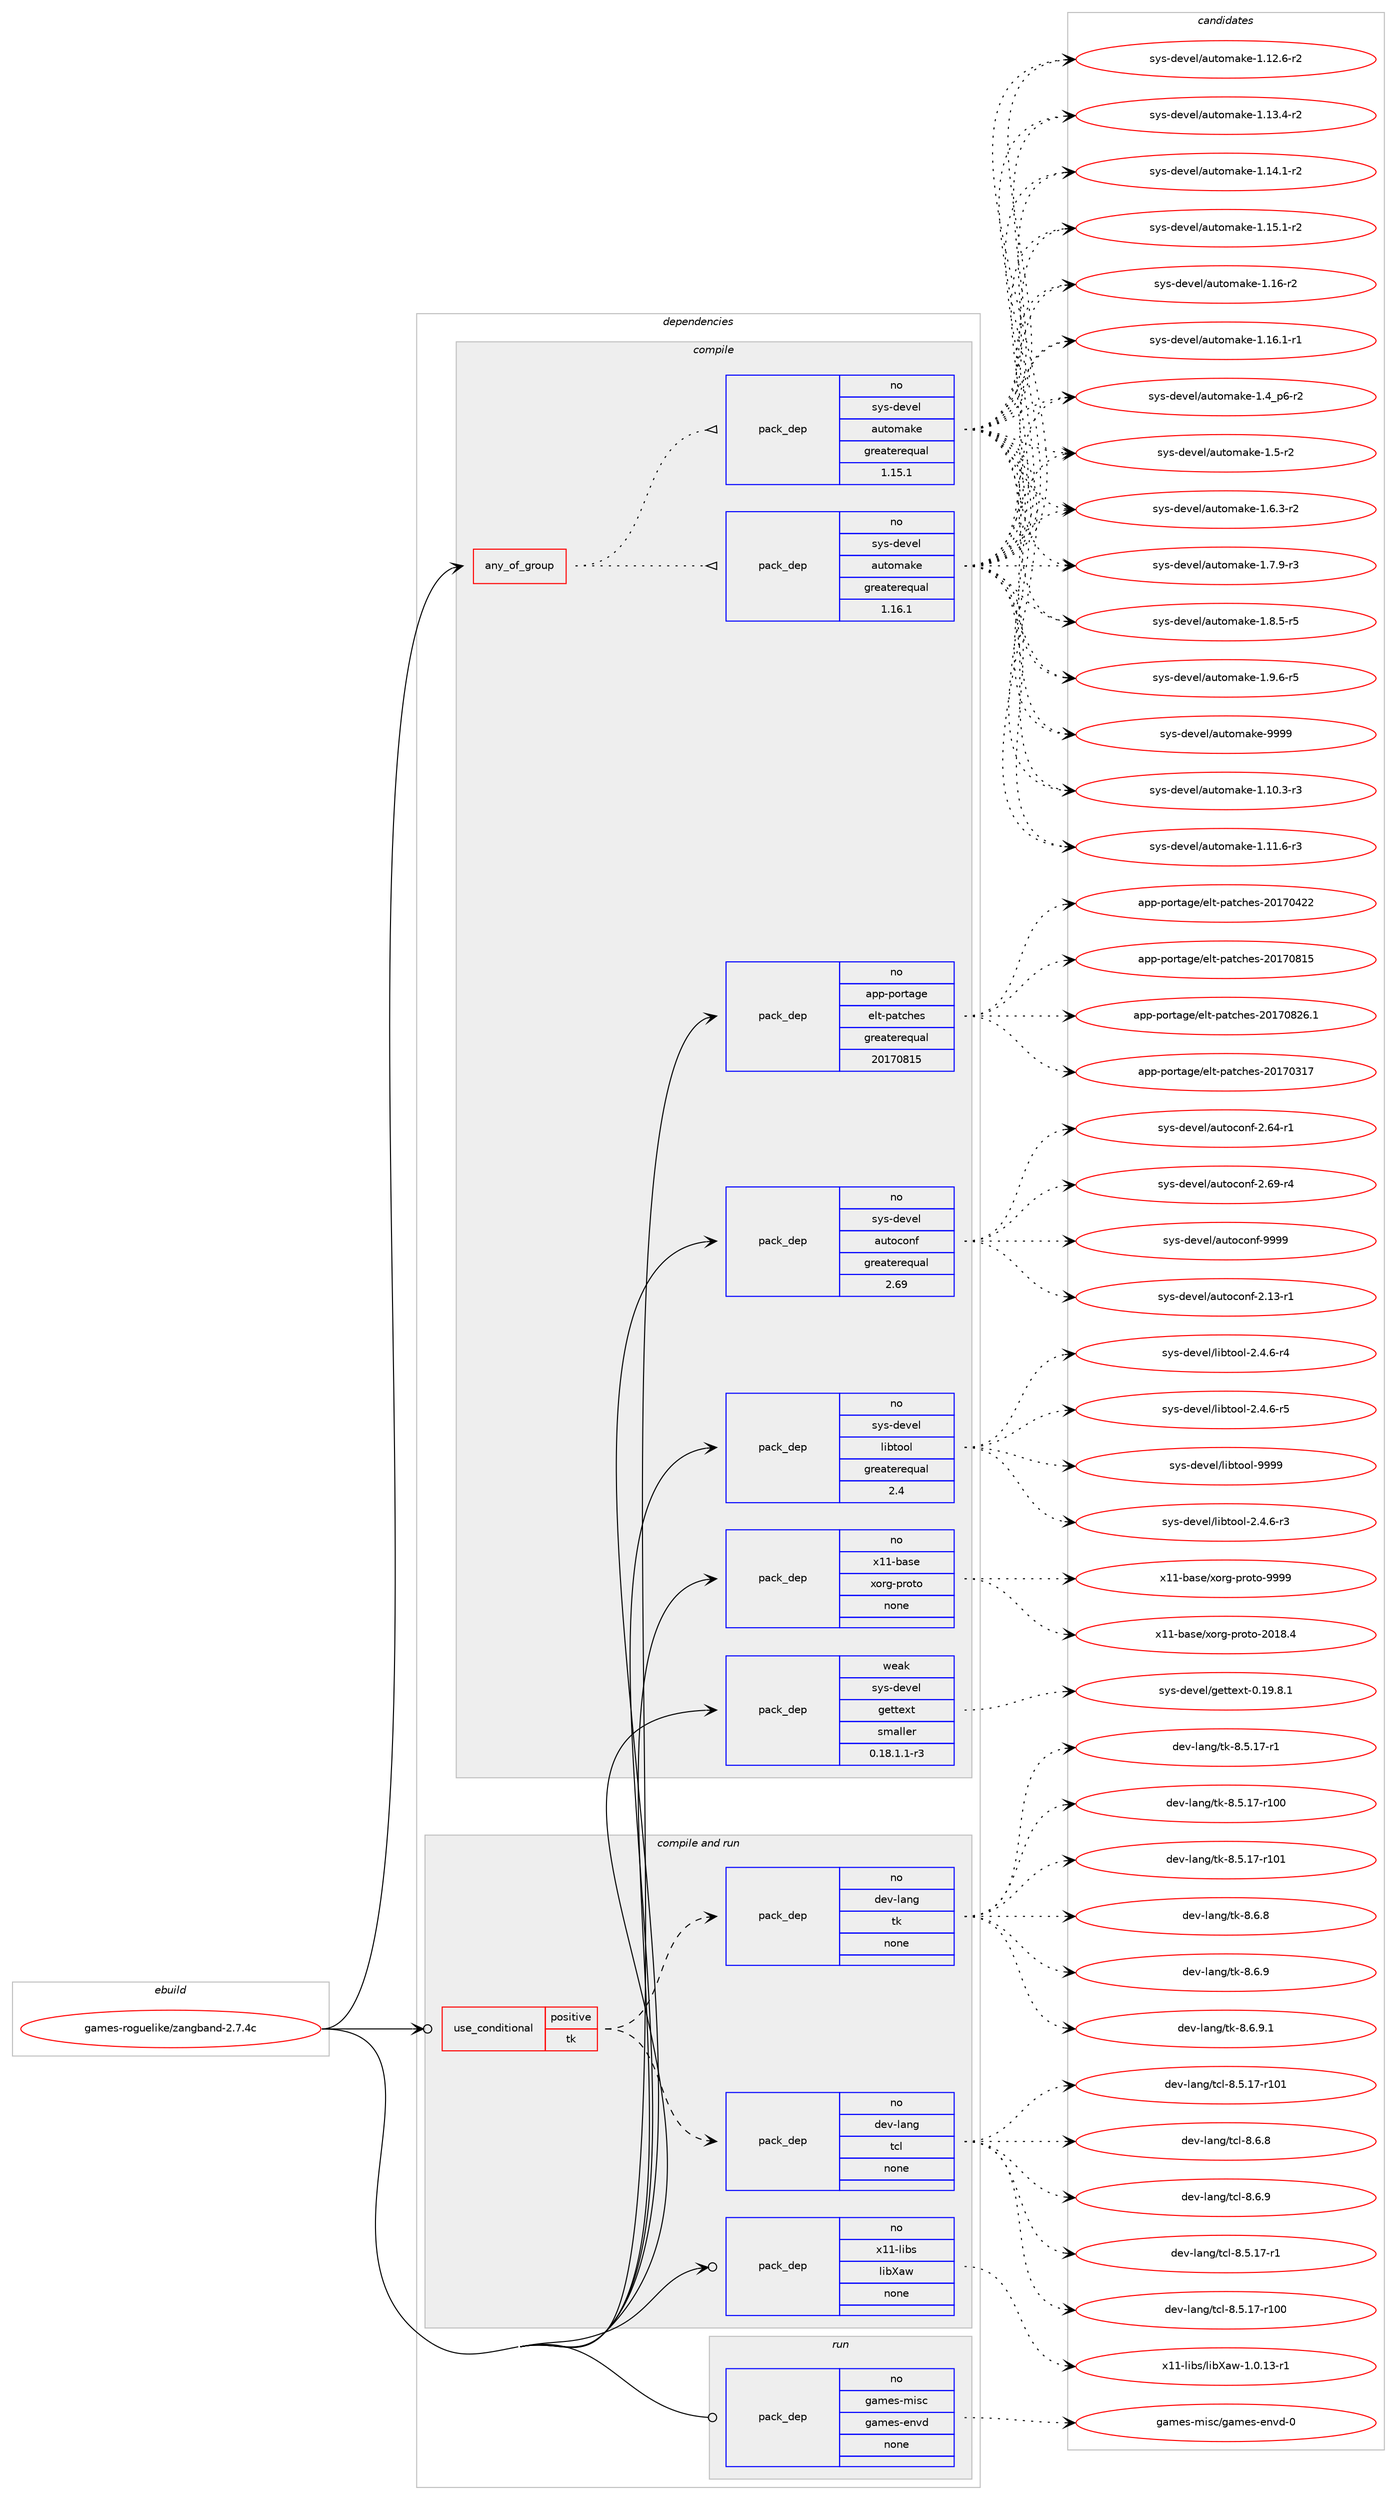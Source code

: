 digraph prolog {

# *************
# Graph options
# *************

newrank=true;
concentrate=true;
compound=true;
graph [rankdir=LR,fontname=Helvetica,fontsize=10,ranksep=1.5];#, ranksep=2.5, nodesep=0.2];
edge  [arrowhead=vee];
node  [fontname=Helvetica,fontsize=10];

# **********
# The ebuild
# **********

subgraph cluster_leftcol {
color=gray;
rank=same;
label=<<i>ebuild</i>>;
id [label="games-roguelike/zangband-2.7.4c", color=red, width=4, href="../games-roguelike/zangband-2.7.4c.svg"];
}

# ****************
# The dependencies
# ****************

subgraph cluster_midcol {
color=gray;
label=<<i>dependencies</i>>;
subgraph cluster_compile {
fillcolor="#eeeeee";
style=filled;
label=<<i>compile</i>>;
subgraph any23488 {
dependency1560003 [label=<<TABLE BORDER="0" CELLBORDER="1" CELLSPACING="0" CELLPADDING="4"><TR><TD CELLPADDING="10">any_of_group</TD></TR></TABLE>>, shape=none, color=red];subgraph pack1108927 {
dependency1560004 [label=<<TABLE BORDER="0" CELLBORDER="1" CELLSPACING="0" CELLPADDING="4" WIDTH="220"><TR><TD ROWSPAN="6" CELLPADDING="30">pack_dep</TD></TR><TR><TD WIDTH="110">no</TD></TR><TR><TD>sys-devel</TD></TR><TR><TD>automake</TD></TR><TR><TD>greaterequal</TD></TR><TR><TD>1.16.1</TD></TR></TABLE>>, shape=none, color=blue];
}
dependency1560003:e -> dependency1560004:w [weight=20,style="dotted",arrowhead="oinv"];
subgraph pack1108928 {
dependency1560005 [label=<<TABLE BORDER="0" CELLBORDER="1" CELLSPACING="0" CELLPADDING="4" WIDTH="220"><TR><TD ROWSPAN="6" CELLPADDING="30">pack_dep</TD></TR><TR><TD WIDTH="110">no</TD></TR><TR><TD>sys-devel</TD></TR><TR><TD>automake</TD></TR><TR><TD>greaterequal</TD></TR><TR><TD>1.15.1</TD></TR></TABLE>>, shape=none, color=blue];
}
dependency1560003:e -> dependency1560005:w [weight=20,style="dotted",arrowhead="oinv"];
}
id:e -> dependency1560003:w [weight=20,style="solid",arrowhead="vee"];
subgraph pack1108929 {
dependency1560006 [label=<<TABLE BORDER="0" CELLBORDER="1" CELLSPACING="0" CELLPADDING="4" WIDTH="220"><TR><TD ROWSPAN="6" CELLPADDING="30">pack_dep</TD></TR><TR><TD WIDTH="110">no</TD></TR><TR><TD>app-portage</TD></TR><TR><TD>elt-patches</TD></TR><TR><TD>greaterequal</TD></TR><TR><TD>20170815</TD></TR></TABLE>>, shape=none, color=blue];
}
id:e -> dependency1560006:w [weight=20,style="solid",arrowhead="vee"];
subgraph pack1108930 {
dependency1560007 [label=<<TABLE BORDER="0" CELLBORDER="1" CELLSPACING="0" CELLPADDING="4" WIDTH="220"><TR><TD ROWSPAN="6" CELLPADDING="30">pack_dep</TD></TR><TR><TD WIDTH="110">no</TD></TR><TR><TD>sys-devel</TD></TR><TR><TD>autoconf</TD></TR><TR><TD>greaterequal</TD></TR><TR><TD>2.69</TD></TR></TABLE>>, shape=none, color=blue];
}
id:e -> dependency1560007:w [weight=20,style="solid",arrowhead="vee"];
subgraph pack1108931 {
dependency1560008 [label=<<TABLE BORDER="0" CELLBORDER="1" CELLSPACING="0" CELLPADDING="4" WIDTH="220"><TR><TD ROWSPAN="6" CELLPADDING="30">pack_dep</TD></TR><TR><TD WIDTH="110">no</TD></TR><TR><TD>sys-devel</TD></TR><TR><TD>libtool</TD></TR><TR><TD>greaterequal</TD></TR><TR><TD>2.4</TD></TR></TABLE>>, shape=none, color=blue];
}
id:e -> dependency1560008:w [weight=20,style="solid",arrowhead="vee"];
subgraph pack1108932 {
dependency1560009 [label=<<TABLE BORDER="0" CELLBORDER="1" CELLSPACING="0" CELLPADDING="4" WIDTH="220"><TR><TD ROWSPAN="6" CELLPADDING="30">pack_dep</TD></TR><TR><TD WIDTH="110">no</TD></TR><TR><TD>x11-base</TD></TR><TR><TD>xorg-proto</TD></TR><TR><TD>none</TD></TR><TR><TD></TD></TR></TABLE>>, shape=none, color=blue];
}
id:e -> dependency1560009:w [weight=20,style="solid",arrowhead="vee"];
subgraph pack1108933 {
dependency1560010 [label=<<TABLE BORDER="0" CELLBORDER="1" CELLSPACING="0" CELLPADDING="4" WIDTH="220"><TR><TD ROWSPAN="6" CELLPADDING="30">pack_dep</TD></TR><TR><TD WIDTH="110">weak</TD></TR><TR><TD>sys-devel</TD></TR><TR><TD>gettext</TD></TR><TR><TD>smaller</TD></TR><TR><TD>0.18.1.1-r3</TD></TR></TABLE>>, shape=none, color=blue];
}
id:e -> dependency1560010:w [weight=20,style="solid",arrowhead="vee"];
}
subgraph cluster_compileandrun {
fillcolor="#eeeeee";
style=filled;
label=<<i>compile and run</i>>;
subgraph cond426995 {
dependency1560011 [label=<<TABLE BORDER="0" CELLBORDER="1" CELLSPACING="0" CELLPADDING="4"><TR><TD ROWSPAN="3" CELLPADDING="10">use_conditional</TD></TR><TR><TD>positive</TD></TR><TR><TD>tk</TD></TR></TABLE>>, shape=none, color=red];
subgraph pack1108934 {
dependency1560012 [label=<<TABLE BORDER="0" CELLBORDER="1" CELLSPACING="0" CELLPADDING="4" WIDTH="220"><TR><TD ROWSPAN="6" CELLPADDING="30">pack_dep</TD></TR><TR><TD WIDTH="110">no</TD></TR><TR><TD>dev-lang</TD></TR><TR><TD>tcl</TD></TR><TR><TD>none</TD></TR><TR><TD></TD></TR></TABLE>>, shape=none, color=blue];
}
dependency1560011:e -> dependency1560012:w [weight=20,style="dashed",arrowhead="vee"];
subgraph pack1108935 {
dependency1560013 [label=<<TABLE BORDER="0" CELLBORDER="1" CELLSPACING="0" CELLPADDING="4" WIDTH="220"><TR><TD ROWSPAN="6" CELLPADDING="30">pack_dep</TD></TR><TR><TD WIDTH="110">no</TD></TR><TR><TD>dev-lang</TD></TR><TR><TD>tk</TD></TR><TR><TD>none</TD></TR><TR><TD></TD></TR></TABLE>>, shape=none, color=blue];
}
dependency1560011:e -> dependency1560013:w [weight=20,style="dashed",arrowhead="vee"];
}
id:e -> dependency1560011:w [weight=20,style="solid",arrowhead="odotvee"];
subgraph pack1108936 {
dependency1560014 [label=<<TABLE BORDER="0" CELLBORDER="1" CELLSPACING="0" CELLPADDING="4" WIDTH="220"><TR><TD ROWSPAN="6" CELLPADDING="30">pack_dep</TD></TR><TR><TD WIDTH="110">no</TD></TR><TR><TD>x11-libs</TD></TR><TR><TD>libXaw</TD></TR><TR><TD>none</TD></TR><TR><TD></TD></TR></TABLE>>, shape=none, color=blue];
}
id:e -> dependency1560014:w [weight=20,style="solid",arrowhead="odotvee"];
}
subgraph cluster_run {
fillcolor="#eeeeee";
style=filled;
label=<<i>run</i>>;
subgraph pack1108937 {
dependency1560015 [label=<<TABLE BORDER="0" CELLBORDER="1" CELLSPACING="0" CELLPADDING="4" WIDTH="220"><TR><TD ROWSPAN="6" CELLPADDING="30">pack_dep</TD></TR><TR><TD WIDTH="110">no</TD></TR><TR><TD>games-misc</TD></TR><TR><TD>games-envd</TD></TR><TR><TD>none</TD></TR><TR><TD></TD></TR></TABLE>>, shape=none, color=blue];
}
id:e -> dependency1560015:w [weight=20,style="solid",arrowhead="odot"];
}
}

# **************
# The candidates
# **************

subgraph cluster_choices {
rank=same;
color=gray;
label=<<i>candidates</i>>;

subgraph choice1108927 {
color=black;
nodesep=1;
choice11512111545100101118101108479711711611110997107101454946494846514511451 [label="sys-devel/automake-1.10.3-r3", color=red, width=4,href="../sys-devel/automake-1.10.3-r3.svg"];
choice11512111545100101118101108479711711611110997107101454946494946544511451 [label="sys-devel/automake-1.11.6-r3", color=red, width=4,href="../sys-devel/automake-1.11.6-r3.svg"];
choice11512111545100101118101108479711711611110997107101454946495046544511450 [label="sys-devel/automake-1.12.6-r2", color=red, width=4,href="../sys-devel/automake-1.12.6-r2.svg"];
choice11512111545100101118101108479711711611110997107101454946495146524511450 [label="sys-devel/automake-1.13.4-r2", color=red, width=4,href="../sys-devel/automake-1.13.4-r2.svg"];
choice11512111545100101118101108479711711611110997107101454946495246494511450 [label="sys-devel/automake-1.14.1-r2", color=red, width=4,href="../sys-devel/automake-1.14.1-r2.svg"];
choice11512111545100101118101108479711711611110997107101454946495346494511450 [label="sys-devel/automake-1.15.1-r2", color=red, width=4,href="../sys-devel/automake-1.15.1-r2.svg"];
choice1151211154510010111810110847971171161111099710710145494649544511450 [label="sys-devel/automake-1.16-r2", color=red, width=4,href="../sys-devel/automake-1.16-r2.svg"];
choice11512111545100101118101108479711711611110997107101454946495446494511449 [label="sys-devel/automake-1.16.1-r1", color=red, width=4,href="../sys-devel/automake-1.16.1-r1.svg"];
choice115121115451001011181011084797117116111109971071014549465295112544511450 [label="sys-devel/automake-1.4_p6-r2", color=red, width=4,href="../sys-devel/automake-1.4_p6-r2.svg"];
choice11512111545100101118101108479711711611110997107101454946534511450 [label="sys-devel/automake-1.5-r2", color=red, width=4,href="../sys-devel/automake-1.5-r2.svg"];
choice115121115451001011181011084797117116111109971071014549465446514511450 [label="sys-devel/automake-1.6.3-r2", color=red, width=4,href="../sys-devel/automake-1.6.3-r2.svg"];
choice115121115451001011181011084797117116111109971071014549465546574511451 [label="sys-devel/automake-1.7.9-r3", color=red, width=4,href="../sys-devel/automake-1.7.9-r3.svg"];
choice115121115451001011181011084797117116111109971071014549465646534511453 [label="sys-devel/automake-1.8.5-r5", color=red, width=4,href="../sys-devel/automake-1.8.5-r5.svg"];
choice115121115451001011181011084797117116111109971071014549465746544511453 [label="sys-devel/automake-1.9.6-r5", color=red, width=4,href="../sys-devel/automake-1.9.6-r5.svg"];
choice115121115451001011181011084797117116111109971071014557575757 [label="sys-devel/automake-9999", color=red, width=4,href="../sys-devel/automake-9999.svg"];
dependency1560004:e -> choice11512111545100101118101108479711711611110997107101454946494846514511451:w [style=dotted,weight="100"];
dependency1560004:e -> choice11512111545100101118101108479711711611110997107101454946494946544511451:w [style=dotted,weight="100"];
dependency1560004:e -> choice11512111545100101118101108479711711611110997107101454946495046544511450:w [style=dotted,weight="100"];
dependency1560004:e -> choice11512111545100101118101108479711711611110997107101454946495146524511450:w [style=dotted,weight="100"];
dependency1560004:e -> choice11512111545100101118101108479711711611110997107101454946495246494511450:w [style=dotted,weight="100"];
dependency1560004:e -> choice11512111545100101118101108479711711611110997107101454946495346494511450:w [style=dotted,weight="100"];
dependency1560004:e -> choice1151211154510010111810110847971171161111099710710145494649544511450:w [style=dotted,weight="100"];
dependency1560004:e -> choice11512111545100101118101108479711711611110997107101454946495446494511449:w [style=dotted,weight="100"];
dependency1560004:e -> choice115121115451001011181011084797117116111109971071014549465295112544511450:w [style=dotted,weight="100"];
dependency1560004:e -> choice11512111545100101118101108479711711611110997107101454946534511450:w [style=dotted,weight="100"];
dependency1560004:e -> choice115121115451001011181011084797117116111109971071014549465446514511450:w [style=dotted,weight="100"];
dependency1560004:e -> choice115121115451001011181011084797117116111109971071014549465546574511451:w [style=dotted,weight="100"];
dependency1560004:e -> choice115121115451001011181011084797117116111109971071014549465646534511453:w [style=dotted,weight="100"];
dependency1560004:e -> choice115121115451001011181011084797117116111109971071014549465746544511453:w [style=dotted,weight="100"];
dependency1560004:e -> choice115121115451001011181011084797117116111109971071014557575757:w [style=dotted,weight="100"];
}
subgraph choice1108928 {
color=black;
nodesep=1;
choice11512111545100101118101108479711711611110997107101454946494846514511451 [label="sys-devel/automake-1.10.3-r3", color=red, width=4,href="../sys-devel/automake-1.10.3-r3.svg"];
choice11512111545100101118101108479711711611110997107101454946494946544511451 [label="sys-devel/automake-1.11.6-r3", color=red, width=4,href="../sys-devel/automake-1.11.6-r3.svg"];
choice11512111545100101118101108479711711611110997107101454946495046544511450 [label="sys-devel/automake-1.12.6-r2", color=red, width=4,href="../sys-devel/automake-1.12.6-r2.svg"];
choice11512111545100101118101108479711711611110997107101454946495146524511450 [label="sys-devel/automake-1.13.4-r2", color=red, width=4,href="../sys-devel/automake-1.13.4-r2.svg"];
choice11512111545100101118101108479711711611110997107101454946495246494511450 [label="sys-devel/automake-1.14.1-r2", color=red, width=4,href="../sys-devel/automake-1.14.1-r2.svg"];
choice11512111545100101118101108479711711611110997107101454946495346494511450 [label="sys-devel/automake-1.15.1-r2", color=red, width=4,href="../sys-devel/automake-1.15.1-r2.svg"];
choice1151211154510010111810110847971171161111099710710145494649544511450 [label="sys-devel/automake-1.16-r2", color=red, width=4,href="../sys-devel/automake-1.16-r2.svg"];
choice11512111545100101118101108479711711611110997107101454946495446494511449 [label="sys-devel/automake-1.16.1-r1", color=red, width=4,href="../sys-devel/automake-1.16.1-r1.svg"];
choice115121115451001011181011084797117116111109971071014549465295112544511450 [label="sys-devel/automake-1.4_p6-r2", color=red, width=4,href="../sys-devel/automake-1.4_p6-r2.svg"];
choice11512111545100101118101108479711711611110997107101454946534511450 [label="sys-devel/automake-1.5-r2", color=red, width=4,href="../sys-devel/automake-1.5-r2.svg"];
choice115121115451001011181011084797117116111109971071014549465446514511450 [label="sys-devel/automake-1.6.3-r2", color=red, width=4,href="../sys-devel/automake-1.6.3-r2.svg"];
choice115121115451001011181011084797117116111109971071014549465546574511451 [label="sys-devel/automake-1.7.9-r3", color=red, width=4,href="../sys-devel/automake-1.7.9-r3.svg"];
choice115121115451001011181011084797117116111109971071014549465646534511453 [label="sys-devel/automake-1.8.5-r5", color=red, width=4,href="../sys-devel/automake-1.8.5-r5.svg"];
choice115121115451001011181011084797117116111109971071014549465746544511453 [label="sys-devel/automake-1.9.6-r5", color=red, width=4,href="../sys-devel/automake-1.9.6-r5.svg"];
choice115121115451001011181011084797117116111109971071014557575757 [label="sys-devel/automake-9999", color=red, width=4,href="../sys-devel/automake-9999.svg"];
dependency1560005:e -> choice11512111545100101118101108479711711611110997107101454946494846514511451:w [style=dotted,weight="100"];
dependency1560005:e -> choice11512111545100101118101108479711711611110997107101454946494946544511451:w [style=dotted,weight="100"];
dependency1560005:e -> choice11512111545100101118101108479711711611110997107101454946495046544511450:w [style=dotted,weight="100"];
dependency1560005:e -> choice11512111545100101118101108479711711611110997107101454946495146524511450:w [style=dotted,weight="100"];
dependency1560005:e -> choice11512111545100101118101108479711711611110997107101454946495246494511450:w [style=dotted,weight="100"];
dependency1560005:e -> choice11512111545100101118101108479711711611110997107101454946495346494511450:w [style=dotted,weight="100"];
dependency1560005:e -> choice1151211154510010111810110847971171161111099710710145494649544511450:w [style=dotted,weight="100"];
dependency1560005:e -> choice11512111545100101118101108479711711611110997107101454946495446494511449:w [style=dotted,weight="100"];
dependency1560005:e -> choice115121115451001011181011084797117116111109971071014549465295112544511450:w [style=dotted,weight="100"];
dependency1560005:e -> choice11512111545100101118101108479711711611110997107101454946534511450:w [style=dotted,weight="100"];
dependency1560005:e -> choice115121115451001011181011084797117116111109971071014549465446514511450:w [style=dotted,weight="100"];
dependency1560005:e -> choice115121115451001011181011084797117116111109971071014549465546574511451:w [style=dotted,weight="100"];
dependency1560005:e -> choice115121115451001011181011084797117116111109971071014549465646534511453:w [style=dotted,weight="100"];
dependency1560005:e -> choice115121115451001011181011084797117116111109971071014549465746544511453:w [style=dotted,weight="100"];
dependency1560005:e -> choice115121115451001011181011084797117116111109971071014557575757:w [style=dotted,weight="100"];
}
subgraph choice1108929 {
color=black;
nodesep=1;
choice97112112451121111141169710310147101108116451129711699104101115455048495548514955 [label="app-portage/elt-patches-20170317", color=red, width=4,href="../app-portage/elt-patches-20170317.svg"];
choice97112112451121111141169710310147101108116451129711699104101115455048495548525050 [label="app-portage/elt-patches-20170422", color=red, width=4,href="../app-portage/elt-patches-20170422.svg"];
choice97112112451121111141169710310147101108116451129711699104101115455048495548564953 [label="app-portage/elt-patches-20170815", color=red, width=4,href="../app-portage/elt-patches-20170815.svg"];
choice971121124511211111411697103101471011081164511297116991041011154550484955485650544649 [label="app-portage/elt-patches-20170826.1", color=red, width=4,href="../app-portage/elt-patches-20170826.1.svg"];
dependency1560006:e -> choice97112112451121111141169710310147101108116451129711699104101115455048495548514955:w [style=dotted,weight="100"];
dependency1560006:e -> choice97112112451121111141169710310147101108116451129711699104101115455048495548525050:w [style=dotted,weight="100"];
dependency1560006:e -> choice97112112451121111141169710310147101108116451129711699104101115455048495548564953:w [style=dotted,weight="100"];
dependency1560006:e -> choice971121124511211111411697103101471011081164511297116991041011154550484955485650544649:w [style=dotted,weight="100"];
}
subgraph choice1108930 {
color=black;
nodesep=1;
choice1151211154510010111810110847971171161119911111010245504649514511449 [label="sys-devel/autoconf-2.13-r1", color=red, width=4,href="../sys-devel/autoconf-2.13-r1.svg"];
choice1151211154510010111810110847971171161119911111010245504654524511449 [label="sys-devel/autoconf-2.64-r1", color=red, width=4,href="../sys-devel/autoconf-2.64-r1.svg"];
choice1151211154510010111810110847971171161119911111010245504654574511452 [label="sys-devel/autoconf-2.69-r4", color=red, width=4,href="../sys-devel/autoconf-2.69-r4.svg"];
choice115121115451001011181011084797117116111991111101024557575757 [label="sys-devel/autoconf-9999", color=red, width=4,href="../sys-devel/autoconf-9999.svg"];
dependency1560007:e -> choice1151211154510010111810110847971171161119911111010245504649514511449:w [style=dotted,weight="100"];
dependency1560007:e -> choice1151211154510010111810110847971171161119911111010245504654524511449:w [style=dotted,weight="100"];
dependency1560007:e -> choice1151211154510010111810110847971171161119911111010245504654574511452:w [style=dotted,weight="100"];
dependency1560007:e -> choice115121115451001011181011084797117116111991111101024557575757:w [style=dotted,weight="100"];
}
subgraph choice1108931 {
color=black;
nodesep=1;
choice1151211154510010111810110847108105981161111111084550465246544511451 [label="sys-devel/libtool-2.4.6-r3", color=red, width=4,href="../sys-devel/libtool-2.4.6-r3.svg"];
choice1151211154510010111810110847108105981161111111084550465246544511452 [label="sys-devel/libtool-2.4.6-r4", color=red, width=4,href="../sys-devel/libtool-2.4.6-r4.svg"];
choice1151211154510010111810110847108105981161111111084550465246544511453 [label="sys-devel/libtool-2.4.6-r5", color=red, width=4,href="../sys-devel/libtool-2.4.6-r5.svg"];
choice1151211154510010111810110847108105981161111111084557575757 [label="sys-devel/libtool-9999", color=red, width=4,href="../sys-devel/libtool-9999.svg"];
dependency1560008:e -> choice1151211154510010111810110847108105981161111111084550465246544511451:w [style=dotted,weight="100"];
dependency1560008:e -> choice1151211154510010111810110847108105981161111111084550465246544511452:w [style=dotted,weight="100"];
dependency1560008:e -> choice1151211154510010111810110847108105981161111111084550465246544511453:w [style=dotted,weight="100"];
dependency1560008:e -> choice1151211154510010111810110847108105981161111111084557575757:w [style=dotted,weight="100"];
}
subgraph choice1108932 {
color=black;
nodesep=1;
choice1204949459897115101471201111141034511211411111611145504849564652 [label="x11-base/xorg-proto-2018.4", color=red, width=4,href="../x11-base/xorg-proto-2018.4.svg"];
choice120494945989711510147120111114103451121141111161114557575757 [label="x11-base/xorg-proto-9999", color=red, width=4,href="../x11-base/xorg-proto-9999.svg"];
dependency1560009:e -> choice1204949459897115101471201111141034511211411111611145504849564652:w [style=dotted,weight="100"];
dependency1560009:e -> choice120494945989711510147120111114103451121141111161114557575757:w [style=dotted,weight="100"];
}
subgraph choice1108933 {
color=black;
nodesep=1;
choice1151211154510010111810110847103101116116101120116454846495746564649 [label="sys-devel/gettext-0.19.8.1", color=red, width=4,href="../sys-devel/gettext-0.19.8.1.svg"];
dependency1560010:e -> choice1151211154510010111810110847103101116116101120116454846495746564649:w [style=dotted,weight="100"];
}
subgraph choice1108934 {
color=black;
nodesep=1;
choice10010111845108971101034711699108455646534649554511449 [label="dev-lang/tcl-8.5.17-r1", color=red, width=4,href="../dev-lang/tcl-8.5.17-r1.svg"];
choice100101118451089711010347116991084556465346495545114494848 [label="dev-lang/tcl-8.5.17-r100", color=red, width=4,href="../dev-lang/tcl-8.5.17-r100.svg"];
choice100101118451089711010347116991084556465346495545114494849 [label="dev-lang/tcl-8.5.17-r101", color=red, width=4,href="../dev-lang/tcl-8.5.17-r101.svg"];
choice10010111845108971101034711699108455646544656 [label="dev-lang/tcl-8.6.8", color=red, width=4,href="../dev-lang/tcl-8.6.8.svg"];
choice10010111845108971101034711699108455646544657 [label="dev-lang/tcl-8.6.9", color=red, width=4,href="../dev-lang/tcl-8.6.9.svg"];
dependency1560012:e -> choice10010111845108971101034711699108455646534649554511449:w [style=dotted,weight="100"];
dependency1560012:e -> choice100101118451089711010347116991084556465346495545114494848:w [style=dotted,weight="100"];
dependency1560012:e -> choice100101118451089711010347116991084556465346495545114494849:w [style=dotted,weight="100"];
dependency1560012:e -> choice10010111845108971101034711699108455646544656:w [style=dotted,weight="100"];
dependency1560012:e -> choice10010111845108971101034711699108455646544657:w [style=dotted,weight="100"];
}
subgraph choice1108935 {
color=black;
nodesep=1;
choice100101118451089711010347116107455646534649554511449 [label="dev-lang/tk-8.5.17-r1", color=red, width=4,href="../dev-lang/tk-8.5.17-r1.svg"];
choice1001011184510897110103471161074556465346495545114494848 [label="dev-lang/tk-8.5.17-r100", color=red, width=4,href="../dev-lang/tk-8.5.17-r100.svg"];
choice1001011184510897110103471161074556465346495545114494849 [label="dev-lang/tk-8.5.17-r101", color=red, width=4,href="../dev-lang/tk-8.5.17-r101.svg"];
choice100101118451089711010347116107455646544656 [label="dev-lang/tk-8.6.8", color=red, width=4,href="../dev-lang/tk-8.6.8.svg"];
choice100101118451089711010347116107455646544657 [label="dev-lang/tk-8.6.9", color=red, width=4,href="../dev-lang/tk-8.6.9.svg"];
choice1001011184510897110103471161074556465446574649 [label="dev-lang/tk-8.6.9.1", color=red, width=4,href="../dev-lang/tk-8.6.9.1.svg"];
dependency1560013:e -> choice100101118451089711010347116107455646534649554511449:w [style=dotted,weight="100"];
dependency1560013:e -> choice1001011184510897110103471161074556465346495545114494848:w [style=dotted,weight="100"];
dependency1560013:e -> choice1001011184510897110103471161074556465346495545114494849:w [style=dotted,weight="100"];
dependency1560013:e -> choice100101118451089711010347116107455646544656:w [style=dotted,weight="100"];
dependency1560013:e -> choice100101118451089711010347116107455646544657:w [style=dotted,weight="100"];
dependency1560013:e -> choice1001011184510897110103471161074556465446574649:w [style=dotted,weight="100"];
}
subgraph choice1108936 {
color=black;
nodesep=1;
choice1204949451081059811547108105988897119454946484649514511449 [label="x11-libs/libXaw-1.0.13-r1", color=red, width=4,href="../x11-libs/libXaw-1.0.13-r1.svg"];
dependency1560014:e -> choice1204949451081059811547108105988897119454946484649514511449:w [style=dotted,weight="100"];
}
subgraph choice1108937 {
color=black;
nodesep=1;
choice1039710910111545109105115994710397109101115451011101181004548 [label="games-misc/games-envd-0", color=red, width=4,href="../games-misc/games-envd-0.svg"];
dependency1560015:e -> choice1039710910111545109105115994710397109101115451011101181004548:w [style=dotted,weight="100"];
}
}

}
